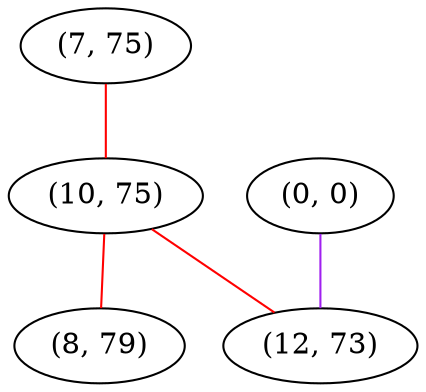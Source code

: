 graph "" {
"(7, 75)";
"(0, 0)";
"(10, 75)";
"(8, 79)";
"(12, 73)";
"(7, 75)" -- "(10, 75)"  [color=red, key=0, weight=1];
"(0, 0)" -- "(12, 73)"  [color=purple, key=0, weight=4];
"(10, 75)" -- "(12, 73)"  [color=red, key=0, weight=1];
"(10, 75)" -- "(8, 79)"  [color=red, key=0, weight=1];
}
